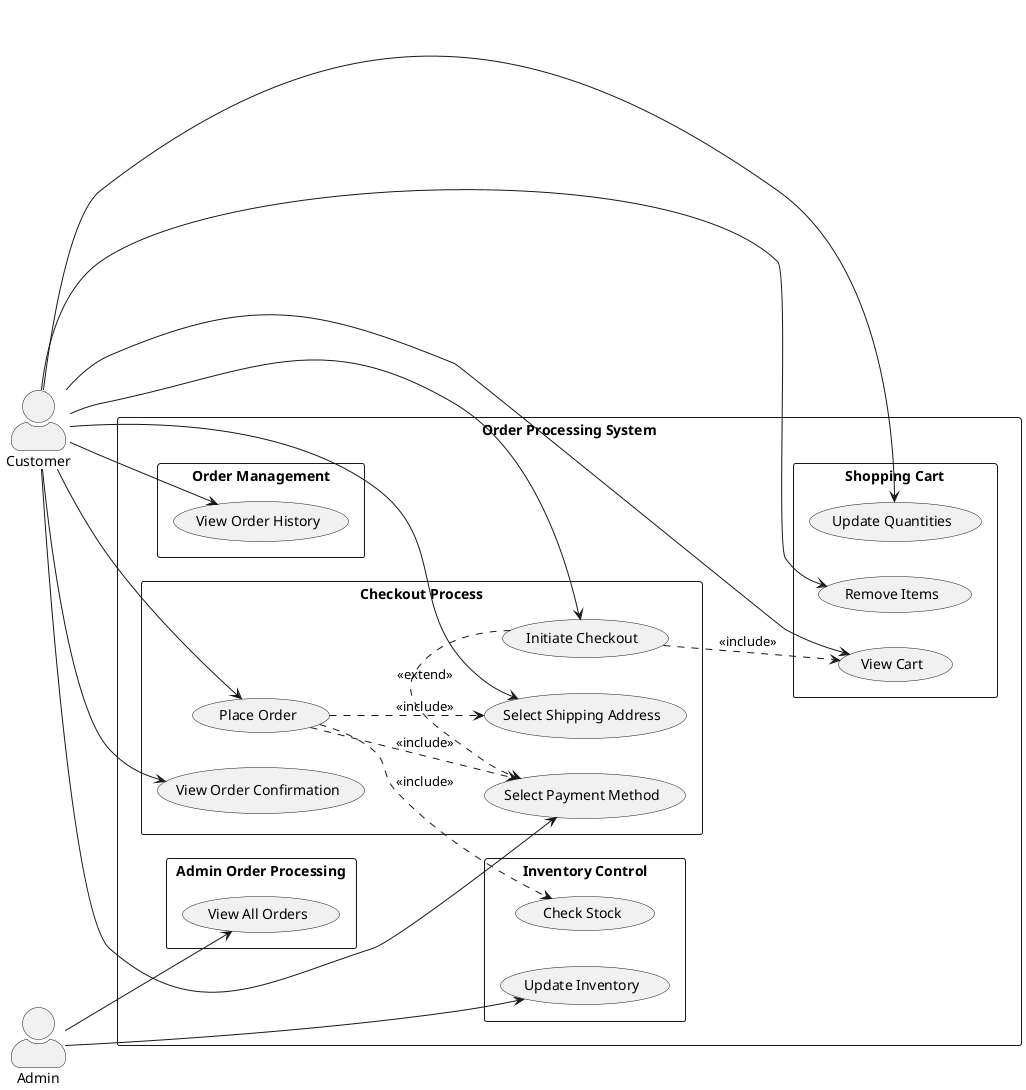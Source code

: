 @startuml Order Processing Use Cases

skinparam actorStyle awesome
skinparam packageStyle rectangle
skinparam usecaseStyle roundedBox

left to right direction

actor Customer as customer
actor "Admin" as admin

rectangle "Order Processing System" {
    package "Shopping Cart" {
        usecase "View Cart" as viewCart
        usecase "Update Quantities" as updateCart
        usecase "Remove Items" as removeItems
    }

    package "Checkout Process" {
        usecase "Initiate Checkout" as checkout
        usecase "Select Shipping Address" as shipping
        usecase "Select Payment Method" as payment
        usecase "Place Order" as placeOrder
        usecase "View Order Confirmation" as confirmation
    }

    package "Order Management" {
        usecase "View Order History" as orderHistory
    }

    package "Admin Order Processing" {
        usecase "View All Orders" as viewOrders
    }

    package "Inventory Control" {
        usecase "Check Stock" as checkStock
        usecase "Update Inventory" as updateInventory
    }
}

' Customer interactions
customer --> viewCart
customer --> updateCart
customer --> removeItems
customer --> checkout
customer --> shipping
customer --> payment
customer --> placeOrder
customer --> confirmation
customer --> orderHistory

' Admin interactions
admin --> viewOrders
admin --> updateInventory

' Include relationships
checkout ..> viewCart : <<include>>
placeOrder ..> checkStock : <<include>>
placeOrder ..> shipping : <<include>>
placeOrder ..> payment : <<include>>

' Extend relationships
checkout .> payment : <<extend>>

@enduml